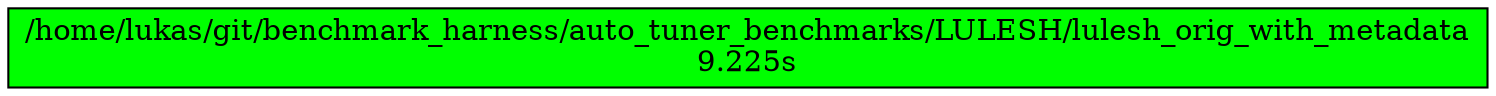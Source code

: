 strict digraph {
"/home/lukas/git/benchmark_harness/auto_tuner_benchmarks/LULESH/lulesh_orig_with_metadata\n9.225s" [color=black, fillcolor=green, style=filled, shape=box];
}

